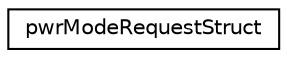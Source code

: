 digraph "Graphical Class Hierarchy"
{
  edge [fontname="Helvetica",fontsize="10",labelfontname="Helvetica",labelfontsize="10"];
  node [fontname="Helvetica",fontsize="10",shape=record];
  rankdir="LR";
  Node1 [label="pwrModeRequestStruct",height=0.2,width=0.4,color="black", fillcolor="white", style="filled",URL="$structpwr_mode_request_struct.html"];
}
